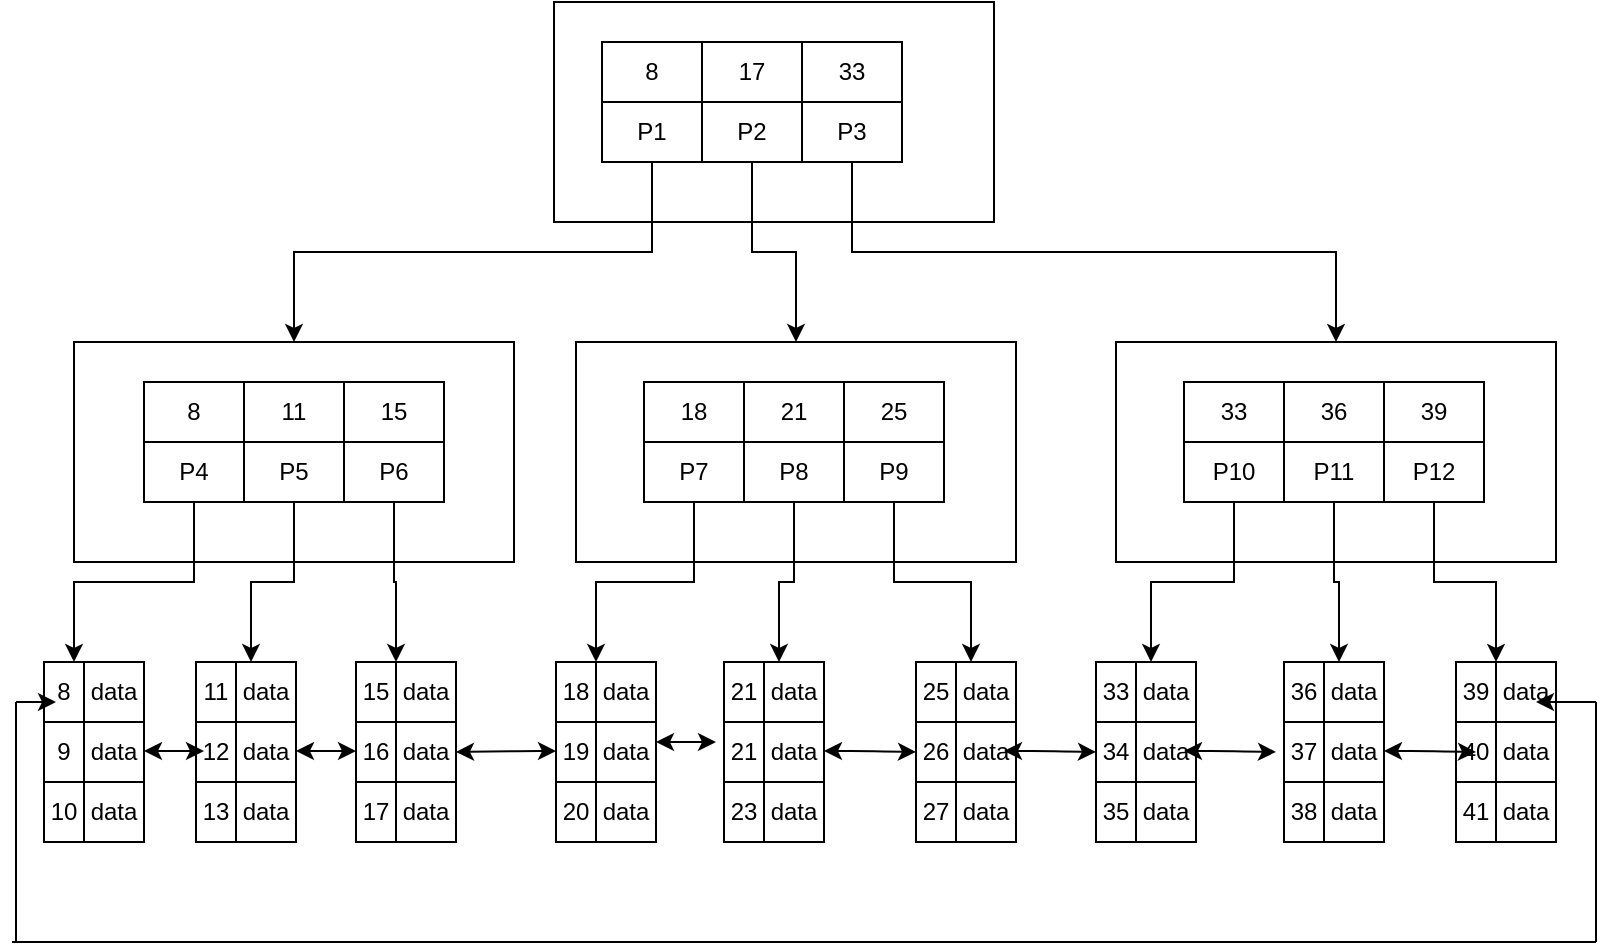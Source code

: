 <mxfile version="13.11.0" type="github">
  <diagram id="prtHgNgQTEPvFCAcTncT" name="Page-1">
    <mxGraphModel dx="1038" dy="548" grid="1" gridSize="10" guides="1" tooltips="1" connect="1" arrows="1" fold="1" page="1" pageScale="1" pageWidth="827" pageHeight="1169" math="0" shadow="0">
      <root>
        <mxCell id="0" />
        <mxCell id="1" parent="0" />
        <mxCell id="D9YKL_5FbP4xU0gXBnWu-1" value="" style="rounded=0;whiteSpace=wrap;html=1;" vertex="1" parent="1">
          <mxGeometry x="279" y="70" width="220" height="110" as="geometry" />
        </mxCell>
        <mxCell id="D9YKL_5FbP4xU0gXBnWu-17" value="8" style="rounded=0;whiteSpace=wrap;html=1;" vertex="1" parent="1">
          <mxGeometry x="303" y="90" width="50" height="30" as="geometry" />
        </mxCell>
        <mxCell id="D9YKL_5FbP4xU0gXBnWu-18" value="17" style="rounded=0;whiteSpace=wrap;html=1;" vertex="1" parent="1">
          <mxGeometry x="353" y="90" width="50" height="30" as="geometry" />
        </mxCell>
        <mxCell id="D9YKL_5FbP4xU0gXBnWu-19" value="33" style="rounded=0;whiteSpace=wrap;html=1;" vertex="1" parent="1">
          <mxGeometry x="403" y="90" width="50" height="30" as="geometry" />
        </mxCell>
        <mxCell id="D9YKL_5FbP4xU0gXBnWu-50" style="edgeStyle=orthogonalEdgeStyle;rounded=0;orthogonalLoop=1;jettySize=auto;html=1;exitX=0.5;exitY=1;exitDx=0;exitDy=0;entryX=0.5;entryY=0;entryDx=0;entryDy=0;" edge="1" parent="1" source="D9YKL_5FbP4xU0gXBnWu-20" target="D9YKL_5FbP4xU0gXBnWu-30">
          <mxGeometry relative="1" as="geometry" />
        </mxCell>
        <mxCell id="D9YKL_5FbP4xU0gXBnWu-20" value="P1" style="rounded=0;whiteSpace=wrap;html=1;" vertex="1" parent="1">
          <mxGeometry x="303" y="120" width="50" height="30" as="geometry" />
        </mxCell>
        <mxCell id="D9YKL_5FbP4xU0gXBnWu-51" style="edgeStyle=orthogonalEdgeStyle;rounded=0;orthogonalLoop=1;jettySize=auto;html=1;exitX=0.5;exitY=1;exitDx=0;exitDy=0;" edge="1" parent="1" source="D9YKL_5FbP4xU0gXBnWu-21" target="D9YKL_5FbP4xU0gXBnWu-23">
          <mxGeometry relative="1" as="geometry" />
        </mxCell>
        <mxCell id="D9YKL_5FbP4xU0gXBnWu-21" value="P2" style="rounded=0;whiteSpace=wrap;html=1;" vertex="1" parent="1">
          <mxGeometry x="353" y="120" width="50" height="30" as="geometry" />
        </mxCell>
        <mxCell id="D9YKL_5FbP4xU0gXBnWu-52" style="edgeStyle=orthogonalEdgeStyle;rounded=0;orthogonalLoop=1;jettySize=auto;html=1;exitX=0.5;exitY=1;exitDx=0;exitDy=0;entryX=0.5;entryY=0;entryDx=0;entryDy=0;" edge="1" parent="1" source="D9YKL_5FbP4xU0gXBnWu-22" target="D9YKL_5FbP4xU0gXBnWu-39">
          <mxGeometry relative="1" as="geometry" />
        </mxCell>
        <mxCell id="D9YKL_5FbP4xU0gXBnWu-22" value="P3" style="rounded=0;whiteSpace=wrap;html=1;" vertex="1" parent="1">
          <mxGeometry x="403" y="120" width="50" height="30" as="geometry" />
        </mxCell>
        <mxCell id="D9YKL_5FbP4xU0gXBnWu-23" value="" style="rounded=0;whiteSpace=wrap;html=1;" vertex="1" parent="1">
          <mxGeometry x="290" y="240" width="220" height="110" as="geometry" />
        </mxCell>
        <mxCell id="D9YKL_5FbP4xU0gXBnWu-24" value="18" style="rounded=0;whiteSpace=wrap;html=1;" vertex="1" parent="1">
          <mxGeometry x="324" y="260" width="50" height="30" as="geometry" />
        </mxCell>
        <mxCell id="D9YKL_5FbP4xU0gXBnWu-25" value="21" style="rounded=0;whiteSpace=wrap;html=1;" vertex="1" parent="1">
          <mxGeometry x="374" y="260" width="50" height="30" as="geometry" />
        </mxCell>
        <mxCell id="D9YKL_5FbP4xU0gXBnWu-26" value="25" style="rounded=0;whiteSpace=wrap;html=1;" vertex="1" parent="1">
          <mxGeometry x="424" y="260" width="50" height="30" as="geometry" />
        </mxCell>
        <mxCell id="D9YKL_5FbP4xU0gXBnWu-84" style="edgeStyle=orthogonalEdgeStyle;rounded=0;orthogonalLoop=1;jettySize=auto;html=1;exitX=0.5;exitY=1;exitDx=0;exitDy=0;entryX=0;entryY=0;entryDx=0;entryDy=0;" edge="1" parent="1" source="D9YKL_5FbP4xU0gXBnWu-27" target="D9YKL_5FbP4xU0gXBnWu-105">
          <mxGeometry relative="1" as="geometry">
            <mxPoint x="347" y="380" as="targetPoint" />
          </mxGeometry>
        </mxCell>
        <mxCell id="D9YKL_5FbP4xU0gXBnWu-27" value="P7" style="rounded=0;whiteSpace=wrap;html=1;" vertex="1" parent="1">
          <mxGeometry x="324" y="290" width="50" height="30" as="geometry" />
        </mxCell>
        <mxCell id="D9YKL_5FbP4xU0gXBnWu-85" style="edgeStyle=orthogonalEdgeStyle;rounded=0;orthogonalLoop=1;jettySize=auto;html=1;exitX=0.5;exitY=1;exitDx=0;exitDy=0;entryX=0.25;entryY=0;entryDx=0;entryDy=0;" edge="1" parent="1" source="D9YKL_5FbP4xU0gXBnWu-28" target="D9YKL_5FbP4xU0gXBnWu-117">
          <mxGeometry relative="1" as="geometry">
            <mxPoint x="411" y="380" as="targetPoint" />
          </mxGeometry>
        </mxCell>
        <mxCell id="D9YKL_5FbP4xU0gXBnWu-28" value="P8" style="rounded=0;whiteSpace=wrap;html=1;" vertex="1" parent="1">
          <mxGeometry x="374" y="290" width="50" height="30" as="geometry" />
        </mxCell>
        <mxCell id="D9YKL_5FbP4xU0gXBnWu-86" style="edgeStyle=orthogonalEdgeStyle;rounded=0;orthogonalLoop=1;jettySize=auto;html=1;exitX=0.5;exitY=1;exitDx=0;exitDy=0;entryX=0.25;entryY=0;entryDx=0;entryDy=0;" edge="1" parent="1" source="D9YKL_5FbP4xU0gXBnWu-29" target="D9YKL_5FbP4xU0gXBnWu-123">
          <mxGeometry relative="1" as="geometry">
            <mxPoint x="477" y="380" as="targetPoint" />
          </mxGeometry>
        </mxCell>
        <mxCell id="D9YKL_5FbP4xU0gXBnWu-29" value="P9" style="rounded=0;whiteSpace=wrap;html=1;" vertex="1" parent="1">
          <mxGeometry x="424" y="290" width="50" height="30" as="geometry" />
        </mxCell>
        <mxCell id="D9YKL_5FbP4xU0gXBnWu-30" value="" style="rounded=0;whiteSpace=wrap;html=1;" vertex="1" parent="1">
          <mxGeometry x="39" y="240" width="220" height="110" as="geometry" />
        </mxCell>
        <mxCell id="D9YKL_5FbP4xU0gXBnWu-31" value="8" style="rounded=0;whiteSpace=wrap;html=1;" vertex="1" parent="1">
          <mxGeometry x="74" y="260" width="50" height="30" as="geometry" />
        </mxCell>
        <mxCell id="D9YKL_5FbP4xU0gXBnWu-32" value="11" style="rounded=0;whiteSpace=wrap;html=1;" vertex="1" parent="1">
          <mxGeometry x="124" y="260" width="50" height="30" as="geometry" />
        </mxCell>
        <mxCell id="D9YKL_5FbP4xU0gXBnWu-33" value="15" style="rounded=0;whiteSpace=wrap;html=1;" vertex="1" parent="1">
          <mxGeometry x="174" y="260" width="50" height="30" as="geometry" />
        </mxCell>
        <mxCell id="D9YKL_5FbP4xU0gXBnWu-62" style="edgeStyle=orthogonalEdgeStyle;rounded=0;orthogonalLoop=1;jettySize=auto;html=1;exitX=0.5;exitY=1;exitDx=0;exitDy=0;entryX=0.75;entryY=0;entryDx=0;entryDy=0;" edge="1" parent="1" source="D9YKL_5FbP4xU0gXBnWu-34" target="D9YKL_5FbP4xU0gXBnWu-53">
          <mxGeometry relative="1" as="geometry" />
        </mxCell>
        <mxCell id="D9YKL_5FbP4xU0gXBnWu-34" value="P4" style="rounded=0;whiteSpace=wrap;html=1;" vertex="1" parent="1">
          <mxGeometry x="74" y="290" width="50" height="30" as="geometry" />
        </mxCell>
        <mxCell id="D9YKL_5FbP4xU0gXBnWu-63" style="edgeStyle=orthogonalEdgeStyle;rounded=0;orthogonalLoop=1;jettySize=auto;html=1;exitX=0.5;exitY=1;exitDx=0;exitDy=0;entryX=0.25;entryY=0;entryDx=0;entryDy=0;" edge="1" parent="1" source="D9YKL_5FbP4xU0gXBnWu-35" target="D9YKL_5FbP4xU0gXBnWu-99">
          <mxGeometry relative="1" as="geometry">
            <mxPoint x="137" y="380" as="targetPoint" />
          </mxGeometry>
        </mxCell>
        <mxCell id="D9YKL_5FbP4xU0gXBnWu-35" value="P5" style="rounded=0;whiteSpace=wrap;html=1;" vertex="1" parent="1">
          <mxGeometry x="124" y="290" width="50" height="30" as="geometry" />
        </mxCell>
        <mxCell id="D9YKL_5FbP4xU0gXBnWu-64" style="edgeStyle=orthogonalEdgeStyle;rounded=0;orthogonalLoop=1;jettySize=auto;html=1;exitX=0.5;exitY=1;exitDx=0;exitDy=0;entryX=0;entryY=0;entryDx=0;entryDy=0;" edge="1" parent="1" source="D9YKL_5FbP4xU0gXBnWu-36" target="D9YKL_5FbP4xU0gXBnWu-111">
          <mxGeometry relative="1" as="geometry">
            <mxPoint x="201.5" y="380" as="targetPoint" />
          </mxGeometry>
        </mxCell>
        <mxCell id="D9YKL_5FbP4xU0gXBnWu-36" value="P6" style="rounded=0;whiteSpace=wrap;html=1;" vertex="1" parent="1">
          <mxGeometry x="174" y="290" width="50" height="30" as="geometry" />
        </mxCell>
        <mxCell id="D9YKL_5FbP4xU0gXBnWu-39" value="" style="rounded=0;whiteSpace=wrap;html=1;" vertex="1" parent="1">
          <mxGeometry x="560" y="240" width="220" height="110" as="geometry" />
        </mxCell>
        <mxCell id="D9YKL_5FbP4xU0gXBnWu-40" value="33" style="rounded=0;whiteSpace=wrap;html=1;" vertex="1" parent="1">
          <mxGeometry x="594" y="260" width="50" height="30" as="geometry" />
        </mxCell>
        <mxCell id="D9YKL_5FbP4xU0gXBnWu-41" value="36" style="rounded=0;whiteSpace=wrap;html=1;" vertex="1" parent="1">
          <mxGeometry x="644" y="260" width="50" height="30" as="geometry" />
        </mxCell>
        <mxCell id="D9YKL_5FbP4xU0gXBnWu-42" value="39" style="rounded=0;whiteSpace=wrap;html=1;" vertex="1" parent="1">
          <mxGeometry x="694" y="260" width="50" height="30" as="geometry" />
        </mxCell>
        <mxCell id="D9YKL_5FbP4xU0gXBnWu-81" style="edgeStyle=orthogonalEdgeStyle;rounded=0;orthogonalLoop=1;jettySize=auto;html=1;exitX=0.5;exitY=1;exitDx=0;exitDy=0;entryX=0.25;entryY=0;entryDx=0;entryDy=0;" edge="1" parent="1" source="D9YKL_5FbP4xU0gXBnWu-43" target="D9YKL_5FbP4xU0gXBnWu-129">
          <mxGeometry relative="1" as="geometry">
            <mxPoint x="605" y="380" as="targetPoint" />
          </mxGeometry>
        </mxCell>
        <mxCell id="D9YKL_5FbP4xU0gXBnWu-43" value="P10" style="rounded=0;whiteSpace=wrap;html=1;" vertex="1" parent="1">
          <mxGeometry x="594" y="290" width="50" height="30" as="geometry" />
        </mxCell>
        <mxCell id="D9YKL_5FbP4xU0gXBnWu-82" style="edgeStyle=orthogonalEdgeStyle;rounded=0;orthogonalLoop=1;jettySize=auto;html=1;exitX=0.5;exitY=1;exitDx=0;exitDy=0;entryX=0.25;entryY=0;entryDx=0;entryDy=0;" edge="1" parent="1" source="D9YKL_5FbP4xU0gXBnWu-44" target="D9YKL_5FbP4xU0gXBnWu-135">
          <mxGeometry relative="1" as="geometry">
            <mxPoint x="669" y="380" as="targetPoint" />
          </mxGeometry>
        </mxCell>
        <mxCell id="D9YKL_5FbP4xU0gXBnWu-44" value="P11" style="rounded=0;whiteSpace=wrap;html=1;" vertex="1" parent="1">
          <mxGeometry x="644" y="290" width="50" height="30" as="geometry" />
        </mxCell>
        <mxCell id="D9YKL_5FbP4xU0gXBnWu-83" style="edgeStyle=orthogonalEdgeStyle;rounded=0;orthogonalLoop=1;jettySize=auto;html=1;exitX=0.5;exitY=1;exitDx=0;exitDy=0;entryX=0;entryY=0;entryDx=0;entryDy=0;" edge="1" parent="1" source="D9YKL_5FbP4xU0gXBnWu-45" target="D9YKL_5FbP4xU0gXBnWu-141">
          <mxGeometry relative="1" as="geometry">
            <mxPoint x="735" y="380" as="targetPoint" />
          </mxGeometry>
        </mxCell>
        <mxCell id="D9YKL_5FbP4xU0gXBnWu-45" value="P12" style="rounded=0;whiteSpace=wrap;html=1;" vertex="1" parent="1">
          <mxGeometry x="694" y="290" width="50" height="30" as="geometry" />
        </mxCell>
        <mxCell id="D9YKL_5FbP4xU0gXBnWu-53" value="8" style="rounded=0;whiteSpace=wrap;html=1;" vertex="1" parent="1">
          <mxGeometry x="24" y="400" width="20" height="30" as="geometry" />
        </mxCell>
        <mxCell id="D9YKL_5FbP4xU0gXBnWu-54" value="10" style="rounded=0;whiteSpace=wrap;html=1;" vertex="1" parent="1">
          <mxGeometry x="24" y="460" width="20" height="30" as="geometry" />
        </mxCell>
        <mxCell id="D9YKL_5FbP4xU0gXBnWu-55" value="9" style="rounded=0;whiteSpace=wrap;html=1;" vertex="1" parent="1">
          <mxGeometry x="24" y="430" width="20" height="30" as="geometry" />
        </mxCell>
        <mxCell id="D9YKL_5FbP4xU0gXBnWu-87" value="data" style="rounded=0;whiteSpace=wrap;html=1;" vertex="1" parent="1">
          <mxGeometry x="44" y="400" width="30" height="30" as="geometry" />
        </mxCell>
        <mxCell id="D9YKL_5FbP4xU0gXBnWu-88" value="data" style="rounded=0;whiteSpace=wrap;html=1;" vertex="1" parent="1">
          <mxGeometry x="44" y="430" width="30" height="30" as="geometry" />
        </mxCell>
        <mxCell id="D9YKL_5FbP4xU0gXBnWu-89" value="data" style="rounded=0;whiteSpace=wrap;html=1;" vertex="1" parent="1">
          <mxGeometry x="44" y="460" width="30" height="30" as="geometry" />
        </mxCell>
        <mxCell id="D9YKL_5FbP4xU0gXBnWu-96" value="11" style="rounded=0;whiteSpace=wrap;html=1;" vertex="1" parent="1">
          <mxGeometry x="100" y="400" width="20" height="30" as="geometry" />
        </mxCell>
        <mxCell id="D9YKL_5FbP4xU0gXBnWu-97" value="13" style="rounded=0;whiteSpace=wrap;html=1;" vertex="1" parent="1">
          <mxGeometry x="100" y="460" width="20" height="30" as="geometry" />
        </mxCell>
        <mxCell id="D9YKL_5FbP4xU0gXBnWu-98" value="12" style="rounded=0;whiteSpace=wrap;html=1;" vertex="1" parent="1">
          <mxGeometry x="100" y="430" width="20" height="30" as="geometry" />
        </mxCell>
        <mxCell id="D9YKL_5FbP4xU0gXBnWu-99" value="data" style="rounded=0;whiteSpace=wrap;html=1;" vertex="1" parent="1">
          <mxGeometry x="120" y="400" width="30" height="30" as="geometry" />
        </mxCell>
        <mxCell id="D9YKL_5FbP4xU0gXBnWu-100" value="data" style="rounded=0;whiteSpace=wrap;html=1;" vertex="1" parent="1">
          <mxGeometry x="120" y="430" width="30" height="30" as="geometry" />
        </mxCell>
        <mxCell id="D9YKL_5FbP4xU0gXBnWu-101" value="data" style="rounded=0;whiteSpace=wrap;html=1;" vertex="1" parent="1">
          <mxGeometry x="120" y="460" width="30" height="30" as="geometry" />
        </mxCell>
        <mxCell id="D9YKL_5FbP4xU0gXBnWu-102" value="18" style="rounded=0;whiteSpace=wrap;html=1;" vertex="1" parent="1">
          <mxGeometry x="280" y="400" width="20" height="30" as="geometry" />
        </mxCell>
        <mxCell id="D9YKL_5FbP4xU0gXBnWu-103" value="20" style="rounded=0;whiteSpace=wrap;html=1;" vertex="1" parent="1">
          <mxGeometry x="280" y="460" width="20" height="30" as="geometry" />
        </mxCell>
        <mxCell id="D9YKL_5FbP4xU0gXBnWu-104" value="19" style="rounded=0;whiteSpace=wrap;html=1;" vertex="1" parent="1">
          <mxGeometry x="280" y="430" width="20" height="30" as="geometry" />
        </mxCell>
        <mxCell id="D9YKL_5FbP4xU0gXBnWu-105" value="data" style="rounded=0;whiteSpace=wrap;html=1;" vertex="1" parent="1">
          <mxGeometry x="300" y="400" width="30" height="30" as="geometry" />
        </mxCell>
        <mxCell id="D9YKL_5FbP4xU0gXBnWu-106" value="data" style="rounded=0;whiteSpace=wrap;html=1;" vertex="1" parent="1">
          <mxGeometry x="300" y="430" width="30" height="30" as="geometry" />
        </mxCell>
        <mxCell id="D9YKL_5FbP4xU0gXBnWu-107" value="data" style="rounded=0;whiteSpace=wrap;html=1;" vertex="1" parent="1">
          <mxGeometry x="300" y="460" width="30" height="30" as="geometry" />
        </mxCell>
        <mxCell id="D9YKL_5FbP4xU0gXBnWu-108" value="15" style="rounded=0;whiteSpace=wrap;html=1;" vertex="1" parent="1">
          <mxGeometry x="180" y="400" width="20" height="30" as="geometry" />
        </mxCell>
        <mxCell id="D9YKL_5FbP4xU0gXBnWu-109" value="17" style="rounded=0;whiteSpace=wrap;html=1;" vertex="1" parent="1">
          <mxGeometry x="180" y="460" width="20" height="30" as="geometry" />
        </mxCell>
        <mxCell id="D9YKL_5FbP4xU0gXBnWu-110" value="16" style="rounded=0;whiteSpace=wrap;html=1;" vertex="1" parent="1">
          <mxGeometry x="180" y="430" width="20" height="30" as="geometry" />
        </mxCell>
        <mxCell id="D9YKL_5FbP4xU0gXBnWu-111" value="data" style="rounded=0;whiteSpace=wrap;html=1;" vertex="1" parent="1">
          <mxGeometry x="200" y="400" width="30" height="30" as="geometry" />
        </mxCell>
        <mxCell id="D9YKL_5FbP4xU0gXBnWu-112" value="data" style="rounded=0;whiteSpace=wrap;html=1;" vertex="1" parent="1">
          <mxGeometry x="200" y="430" width="30" height="30" as="geometry" />
        </mxCell>
        <mxCell id="D9YKL_5FbP4xU0gXBnWu-113" value="data" style="rounded=0;whiteSpace=wrap;html=1;" vertex="1" parent="1">
          <mxGeometry x="200" y="460" width="30" height="30" as="geometry" />
        </mxCell>
        <mxCell id="D9YKL_5FbP4xU0gXBnWu-114" value="21" style="rounded=0;whiteSpace=wrap;html=1;" vertex="1" parent="1">
          <mxGeometry x="364" y="400" width="20" height="30" as="geometry" />
        </mxCell>
        <mxCell id="D9YKL_5FbP4xU0gXBnWu-115" value="23" style="rounded=0;whiteSpace=wrap;html=1;" vertex="1" parent="1">
          <mxGeometry x="364" y="460" width="20" height="30" as="geometry" />
        </mxCell>
        <mxCell id="D9YKL_5FbP4xU0gXBnWu-116" value="21" style="rounded=0;whiteSpace=wrap;html=1;" vertex="1" parent="1">
          <mxGeometry x="364" y="430" width="20" height="30" as="geometry" />
        </mxCell>
        <mxCell id="D9YKL_5FbP4xU0gXBnWu-117" value="data" style="rounded=0;whiteSpace=wrap;html=1;" vertex="1" parent="1">
          <mxGeometry x="384" y="400" width="30" height="30" as="geometry" />
        </mxCell>
        <mxCell id="D9YKL_5FbP4xU0gXBnWu-118" value="data" style="rounded=0;whiteSpace=wrap;html=1;" vertex="1" parent="1">
          <mxGeometry x="384" y="430" width="30" height="30" as="geometry" />
        </mxCell>
        <mxCell id="D9YKL_5FbP4xU0gXBnWu-119" value="data" style="rounded=0;whiteSpace=wrap;html=1;" vertex="1" parent="1">
          <mxGeometry x="384" y="460" width="30" height="30" as="geometry" />
        </mxCell>
        <mxCell id="D9YKL_5FbP4xU0gXBnWu-120" value="25" style="rounded=0;whiteSpace=wrap;html=1;" vertex="1" parent="1">
          <mxGeometry x="460" y="400" width="20" height="30" as="geometry" />
        </mxCell>
        <mxCell id="D9YKL_5FbP4xU0gXBnWu-121" value="27" style="rounded=0;whiteSpace=wrap;html=1;" vertex="1" parent="1">
          <mxGeometry x="460" y="460" width="20" height="30" as="geometry" />
        </mxCell>
        <mxCell id="D9YKL_5FbP4xU0gXBnWu-122" value="26" style="rounded=0;whiteSpace=wrap;html=1;" vertex="1" parent="1">
          <mxGeometry x="460" y="430" width="20" height="30" as="geometry" />
        </mxCell>
        <mxCell id="D9YKL_5FbP4xU0gXBnWu-123" value="data" style="rounded=0;whiteSpace=wrap;html=1;" vertex="1" parent="1">
          <mxGeometry x="480" y="400" width="30" height="30" as="geometry" />
        </mxCell>
        <mxCell id="D9YKL_5FbP4xU0gXBnWu-124" value="data" style="rounded=0;whiteSpace=wrap;html=1;" vertex="1" parent="1">
          <mxGeometry x="480" y="430" width="30" height="30" as="geometry" />
        </mxCell>
        <mxCell id="D9YKL_5FbP4xU0gXBnWu-125" value="data" style="rounded=0;whiteSpace=wrap;html=1;" vertex="1" parent="1">
          <mxGeometry x="480" y="460" width="30" height="30" as="geometry" />
        </mxCell>
        <mxCell id="D9YKL_5FbP4xU0gXBnWu-126" value="33" style="rounded=0;whiteSpace=wrap;html=1;" vertex="1" parent="1">
          <mxGeometry x="550" y="400" width="20" height="30" as="geometry" />
        </mxCell>
        <mxCell id="D9YKL_5FbP4xU0gXBnWu-127" value="35" style="rounded=0;whiteSpace=wrap;html=1;" vertex="1" parent="1">
          <mxGeometry x="550" y="460" width="20" height="30" as="geometry" />
        </mxCell>
        <mxCell id="D9YKL_5FbP4xU0gXBnWu-128" value="34" style="rounded=0;whiteSpace=wrap;html=1;" vertex="1" parent="1">
          <mxGeometry x="550" y="430" width="20" height="30" as="geometry" />
        </mxCell>
        <mxCell id="D9YKL_5FbP4xU0gXBnWu-129" value="data" style="rounded=0;whiteSpace=wrap;html=1;" vertex="1" parent="1">
          <mxGeometry x="570" y="400" width="30" height="30" as="geometry" />
        </mxCell>
        <mxCell id="D9YKL_5FbP4xU0gXBnWu-130" value="data" style="rounded=0;whiteSpace=wrap;html=1;" vertex="1" parent="1">
          <mxGeometry x="570" y="430" width="30" height="30" as="geometry" />
        </mxCell>
        <mxCell id="D9YKL_5FbP4xU0gXBnWu-131" value="data" style="rounded=0;whiteSpace=wrap;html=1;" vertex="1" parent="1">
          <mxGeometry x="570" y="460" width="30" height="30" as="geometry" />
        </mxCell>
        <mxCell id="D9YKL_5FbP4xU0gXBnWu-132" value="36" style="rounded=0;whiteSpace=wrap;html=1;" vertex="1" parent="1">
          <mxGeometry x="644" y="400" width="20" height="30" as="geometry" />
        </mxCell>
        <mxCell id="D9YKL_5FbP4xU0gXBnWu-133" value="38" style="rounded=0;whiteSpace=wrap;html=1;" vertex="1" parent="1">
          <mxGeometry x="644" y="460" width="20" height="30" as="geometry" />
        </mxCell>
        <mxCell id="D9YKL_5FbP4xU0gXBnWu-134" value="37" style="rounded=0;whiteSpace=wrap;html=1;" vertex="1" parent="1">
          <mxGeometry x="644" y="430" width="20" height="30" as="geometry" />
        </mxCell>
        <mxCell id="D9YKL_5FbP4xU0gXBnWu-135" value="data" style="rounded=0;whiteSpace=wrap;html=1;" vertex="1" parent="1">
          <mxGeometry x="664" y="400" width="30" height="30" as="geometry" />
        </mxCell>
        <mxCell id="D9YKL_5FbP4xU0gXBnWu-136" value="data" style="rounded=0;whiteSpace=wrap;html=1;" vertex="1" parent="1">
          <mxGeometry x="664" y="430" width="30" height="30" as="geometry" />
        </mxCell>
        <mxCell id="D9YKL_5FbP4xU0gXBnWu-137" value="data" style="rounded=0;whiteSpace=wrap;html=1;" vertex="1" parent="1">
          <mxGeometry x="664" y="460" width="30" height="30" as="geometry" />
        </mxCell>
        <mxCell id="D9YKL_5FbP4xU0gXBnWu-138" value="39" style="rounded=0;whiteSpace=wrap;html=1;" vertex="1" parent="1">
          <mxGeometry x="730" y="400" width="20" height="30" as="geometry" />
        </mxCell>
        <mxCell id="D9YKL_5FbP4xU0gXBnWu-139" value="41" style="rounded=0;whiteSpace=wrap;html=1;" vertex="1" parent="1">
          <mxGeometry x="730" y="460" width="20" height="30" as="geometry" />
        </mxCell>
        <mxCell id="D9YKL_5FbP4xU0gXBnWu-140" value="40" style="rounded=0;whiteSpace=wrap;html=1;" vertex="1" parent="1">
          <mxGeometry x="730" y="430" width="20" height="30" as="geometry" />
        </mxCell>
        <mxCell id="D9YKL_5FbP4xU0gXBnWu-141" value="data" style="rounded=0;whiteSpace=wrap;html=1;" vertex="1" parent="1">
          <mxGeometry x="750" y="400" width="30" height="30" as="geometry" />
        </mxCell>
        <mxCell id="D9YKL_5FbP4xU0gXBnWu-142" value="data" style="rounded=0;whiteSpace=wrap;html=1;" vertex="1" parent="1">
          <mxGeometry x="750" y="430" width="30" height="30" as="geometry" />
        </mxCell>
        <mxCell id="D9YKL_5FbP4xU0gXBnWu-143" value="data" style="rounded=0;whiteSpace=wrap;html=1;" vertex="1" parent="1">
          <mxGeometry x="750" y="460" width="30" height="30" as="geometry" />
        </mxCell>
        <mxCell id="D9YKL_5FbP4xU0gXBnWu-166" value="" style="endArrow=classic;startArrow=classic;html=1;" edge="1" parent="1">
          <mxGeometry width="50" height="50" relative="1" as="geometry">
            <mxPoint x="74" y="444.5" as="sourcePoint" />
            <mxPoint x="104" y="444.5" as="targetPoint" />
            <Array as="points">
              <mxPoint x="94" y="444.5" />
            </Array>
          </mxGeometry>
        </mxCell>
        <mxCell id="D9YKL_5FbP4xU0gXBnWu-167" value="" style="endArrow=classic;startArrow=classic;html=1;" edge="1" parent="1">
          <mxGeometry width="50" height="50" relative="1" as="geometry">
            <mxPoint x="150" y="444.5" as="sourcePoint" />
            <mxPoint x="180" y="444.5" as="targetPoint" />
            <Array as="points">
              <mxPoint x="170" y="444.5" />
            </Array>
          </mxGeometry>
        </mxCell>
        <mxCell id="D9YKL_5FbP4xU0gXBnWu-168" value="" style="endArrow=classic;startArrow=classic;html=1;exitX=1;exitY=0.5;exitDx=0;exitDy=0;" edge="1" parent="1" source="D9YKL_5FbP4xU0gXBnWu-112">
          <mxGeometry width="50" height="50" relative="1" as="geometry">
            <mxPoint x="250" y="444.5" as="sourcePoint" />
            <mxPoint x="280" y="444.5" as="targetPoint" />
            <Array as="points">
              <mxPoint x="270" y="444.5" />
            </Array>
          </mxGeometry>
        </mxCell>
        <mxCell id="D9YKL_5FbP4xU0gXBnWu-169" value="" style="endArrow=classic;startArrow=classic;html=1;" edge="1" parent="1">
          <mxGeometry width="50" height="50" relative="1" as="geometry">
            <mxPoint x="330" y="440" as="sourcePoint" />
            <mxPoint x="360" y="440" as="targetPoint" />
            <Array as="points">
              <mxPoint x="350" y="440" />
            </Array>
          </mxGeometry>
        </mxCell>
        <mxCell id="D9YKL_5FbP4xU0gXBnWu-170" value="" style="endArrow=classic;startArrow=classic;html=1;entryX=0;entryY=0.5;entryDx=0;entryDy=0;" edge="1" parent="1" target="D9YKL_5FbP4xU0gXBnWu-122">
          <mxGeometry width="50" height="50" relative="1" as="geometry">
            <mxPoint x="414" y="444.5" as="sourcePoint" />
            <mxPoint x="444" y="444.5" as="targetPoint" />
            <Array as="points">
              <mxPoint x="434" y="444.5" />
            </Array>
          </mxGeometry>
        </mxCell>
        <mxCell id="D9YKL_5FbP4xU0gXBnWu-174" value="" style="endArrow=classic;startArrow=classic;html=1;entryX=0;entryY=0.5;entryDx=0;entryDy=0;" edge="1" parent="1">
          <mxGeometry width="50" height="50" relative="1" as="geometry">
            <mxPoint x="504" y="444.5" as="sourcePoint" />
            <mxPoint x="550" y="445" as="targetPoint" />
            <Array as="points">
              <mxPoint x="524" y="444.5" />
            </Array>
          </mxGeometry>
        </mxCell>
        <mxCell id="D9YKL_5FbP4xU0gXBnWu-175" value="" style="endArrow=classic;startArrow=classic;html=1;entryX=0;entryY=0.5;entryDx=0;entryDy=0;" edge="1" parent="1">
          <mxGeometry width="50" height="50" relative="1" as="geometry">
            <mxPoint x="594" y="444.5" as="sourcePoint" />
            <mxPoint x="640" y="445" as="targetPoint" />
            <Array as="points">
              <mxPoint x="614" y="444.5" />
            </Array>
          </mxGeometry>
        </mxCell>
        <mxCell id="D9YKL_5FbP4xU0gXBnWu-176" value="" style="endArrow=classic;startArrow=classic;html=1;entryX=0;entryY=0.5;entryDx=0;entryDy=0;" edge="1" parent="1">
          <mxGeometry width="50" height="50" relative="1" as="geometry">
            <mxPoint x="694" y="444.5" as="sourcePoint" />
            <mxPoint x="740" y="445" as="targetPoint" />
            <Array as="points">
              <mxPoint x="714" y="444.5" />
            </Array>
          </mxGeometry>
        </mxCell>
        <mxCell id="D9YKL_5FbP4xU0gXBnWu-185" value="" style="endArrow=none;html=1;" edge="1" parent="1">
          <mxGeometry width="50" height="50" relative="1" as="geometry">
            <mxPoint x="8" y="540" as="sourcePoint" />
            <mxPoint x="800" y="540" as="targetPoint" />
            <Array as="points">
              <mxPoint x="368" y="540" />
            </Array>
          </mxGeometry>
        </mxCell>
        <mxCell id="D9YKL_5FbP4xU0gXBnWu-187" value="" style="endArrow=none;html=1;" edge="1" parent="1">
          <mxGeometry width="50" height="50" relative="1" as="geometry">
            <mxPoint x="800" y="540" as="sourcePoint" />
            <mxPoint x="800" y="420" as="targetPoint" />
            <Array as="points">
              <mxPoint x="800" y="480" />
            </Array>
          </mxGeometry>
        </mxCell>
        <mxCell id="D9YKL_5FbP4xU0gXBnWu-188" value="" style="endArrow=none;html=1;" edge="1" parent="1">
          <mxGeometry width="50" height="50" relative="1" as="geometry">
            <mxPoint x="10" y="540" as="sourcePoint" />
            <mxPoint x="10" y="420" as="targetPoint" />
            <Array as="points">
              <mxPoint x="10" y="480" />
            </Array>
          </mxGeometry>
        </mxCell>
        <mxCell id="D9YKL_5FbP4xU0gXBnWu-190" value="" style="endArrow=classic;html=1;" edge="1" parent="1">
          <mxGeometry width="50" height="50" relative="1" as="geometry">
            <mxPoint x="10" y="420" as="sourcePoint" />
            <mxPoint x="30" y="420" as="targetPoint" />
          </mxGeometry>
        </mxCell>
        <mxCell id="D9YKL_5FbP4xU0gXBnWu-191" value="" style="endArrow=classic;html=1;" edge="1" parent="1">
          <mxGeometry width="50" height="50" relative="1" as="geometry">
            <mxPoint x="800" y="420" as="sourcePoint" />
            <mxPoint x="770" y="420" as="targetPoint" />
          </mxGeometry>
        </mxCell>
      </root>
    </mxGraphModel>
  </diagram>
</mxfile>

